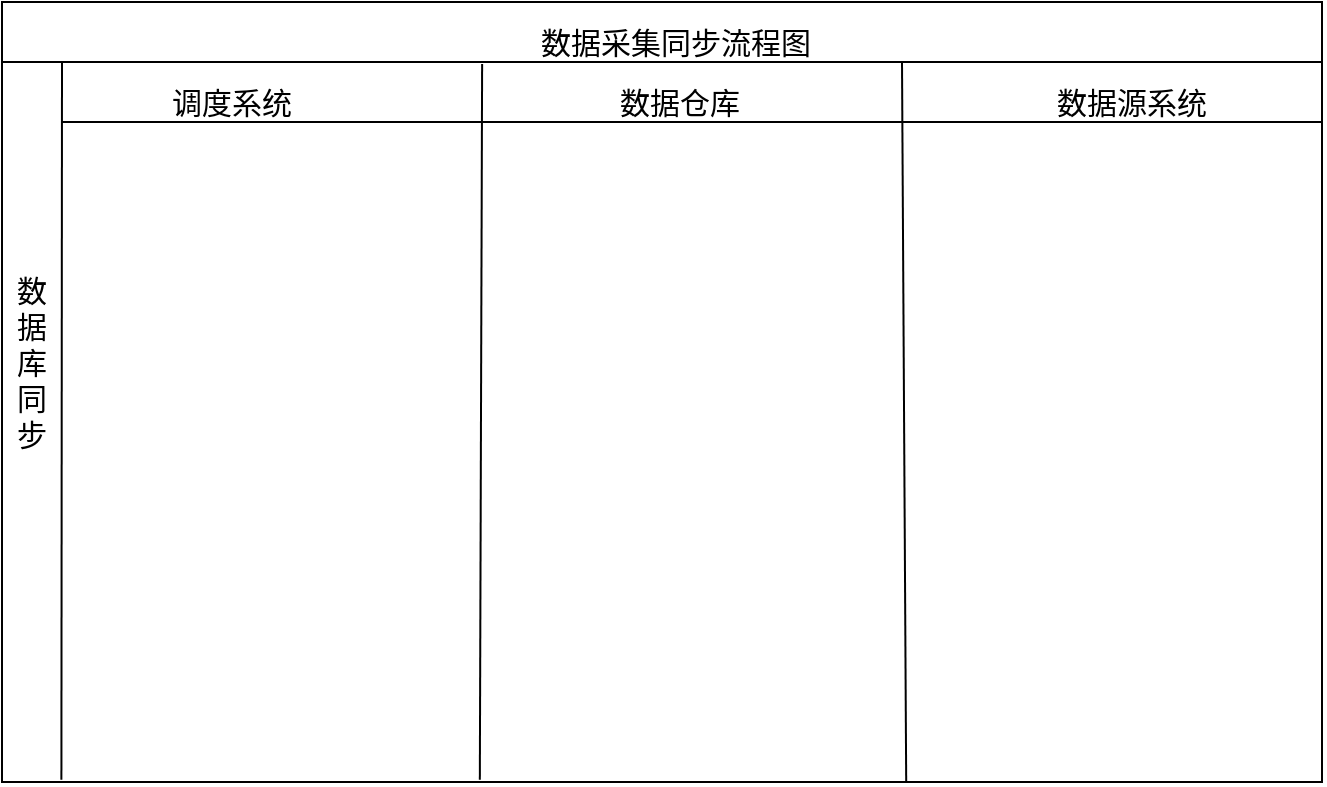 <mxfile version="13.6.5" type="github"><diagram id="prtHgNgQTEPvFCAcTncT" name="Page-1"><mxGraphModel dx="942" dy="614" grid="1" gridSize="10" guides="1" tooltips="1" connect="1" arrows="1" fold="1" page="1" pageScale="1" pageWidth="827" pageHeight="1169" math="0" shadow="0"><root><mxCell id="0"/><mxCell id="1" parent="0"/><mxCell id="pWh_urYRy6vtT1U0Wa_L-1" value="" style="rounded=0;whiteSpace=wrap;html=1;fillColor=none;" vertex="1" parent="1"><mxGeometry x="110" y="80" width="660" height="390" as="geometry"/></mxCell><mxCell id="pWh_urYRy6vtT1U0Wa_L-4" value="" style="endArrow=none;html=1;entryX=0;entryY=0.077;entryDx=0;entryDy=0;entryPerimeter=0;" edge="1" parent="1" target="pWh_urYRy6vtT1U0Wa_L-1"><mxGeometry width="50" height="50" relative="1" as="geometry"><mxPoint x="770" y="110" as="sourcePoint"/><mxPoint x="250" y="150" as="targetPoint"/><Array as="points"><mxPoint x="510" y="110"/></Array></mxGeometry></mxCell><mxCell id="pWh_urYRy6vtT1U0Wa_L-5" value="数据采集同步流程图" style="text;html=1;strokeColor=none;fillColor=none;align=center;verticalAlign=middle;whiteSpace=wrap;rounded=0;strokeWidth=10;fontSize=15;" vertex="1" parent="1"><mxGeometry x="340" y="90" width="214" height="20" as="geometry"/></mxCell><mxCell id="pWh_urYRy6vtT1U0Wa_L-6" value="" style="endArrow=none;html=1;fontSize=15;exitX=0.045;exitY=0.997;exitDx=0;exitDy=0;exitPerimeter=0;" edge="1" parent="1" source="pWh_urYRy6vtT1U0Wa_L-1"><mxGeometry width="50" height="50" relative="1" as="geometry"><mxPoint x="150" y="469" as="sourcePoint"/><mxPoint x="140" y="110" as="targetPoint"/></mxGeometry></mxCell><mxCell id="pWh_urYRy6vtT1U0Wa_L-10" value="数据库同步" style="text;html=1;strokeColor=none;fillColor=none;align=center;verticalAlign=middle;whiteSpace=wrap;rounded=0;fontSize=15;" vertex="1" parent="1"><mxGeometry x="110" y="220" width="30" height="80" as="geometry"/></mxCell><mxCell id="pWh_urYRy6vtT1U0Wa_L-11" value="" style="endArrow=none;html=1;fontSize=15;entryX=1;entryY=0.154;entryDx=0;entryDy=0;entryPerimeter=0;" edge="1" parent="1" target="pWh_urYRy6vtT1U0Wa_L-1"><mxGeometry width="50" height="50" relative="1" as="geometry"><mxPoint x="140" y="140" as="sourcePoint"/><mxPoint x="530" y="310" as="targetPoint"/></mxGeometry></mxCell><mxCell id="pWh_urYRy6vtT1U0Wa_L-12" value="" style="endArrow=none;html=1;fontSize=15;entryX=0.047;entryY=1.05;entryDx=0;entryDy=0;entryPerimeter=0;exitX=0.362;exitY=0.997;exitDx=0;exitDy=0;exitPerimeter=0;" edge="1" parent="1" source="pWh_urYRy6vtT1U0Wa_L-1" target="pWh_urYRy6vtT1U0Wa_L-5"><mxGeometry width="50" height="50" relative="1" as="geometry"><mxPoint x="480" y="360" as="sourcePoint"/><mxPoint x="530" y="310" as="targetPoint"/></mxGeometry></mxCell><mxCell id="pWh_urYRy6vtT1U0Wa_L-13" value="" style="endArrow=none;html=1;fontSize=15;exitX=0.685;exitY=1;exitDx=0;exitDy=0;exitPerimeter=0;" edge="1" parent="1" source="pWh_urYRy6vtT1U0Wa_L-1"><mxGeometry width="50" height="50" relative="1" as="geometry"><mxPoint x="358.92" y="478.83" as="sourcePoint"/><mxPoint x="560" y="110" as="targetPoint"/></mxGeometry></mxCell><mxCell id="pWh_urYRy6vtT1U0Wa_L-14" value="调度系统" style="text;html=1;strokeColor=none;fillColor=none;align=center;verticalAlign=middle;whiteSpace=wrap;rounded=0;fontSize=15;" vertex="1" parent="1"><mxGeometry x="190" y="120" width="70" height="20" as="geometry"/></mxCell><mxCell id="pWh_urYRy6vtT1U0Wa_L-15" value="数据源系统" style="text;html=1;strokeColor=none;fillColor=none;align=center;verticalAlign=middle;whiteSpace=wrap;rounded=0;fontSize=15;" vertex="1" parent="1"><mxGeometry x="630" y="120" width="90" height="20" as="geometry"/></mxCell><mxCell id="pWh_urYRy6vtT1U0Wa_L-16" value="数据仓库" style="text;html=1;strokeColor=none;fillColor=none;align=center;verticalAlign=middle;whiteSpace=wrap;rounded=0;fontSize=15;" vertex="1" parent="1"><mxGeometry x="414" y="120" width="70" height="20" as="geometry"/></mxCell></root></mxGraphModel></diagram></mxfile>